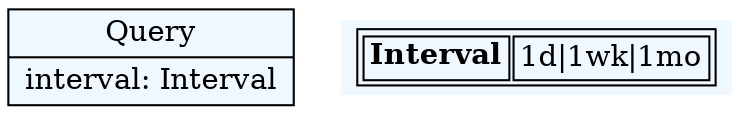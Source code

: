
    digraph textX {
    fontname = "Bitstream Vera Sans"
    fontsize = 8
    node[
        shape=record,
        style=filled,
        fillcolor=aliceblue
    ]
    nodesep = 0.3
    edge[dir=black,arrowtail=empty]


50770952[ label="{Query|interval: Interval\l}"]



match_rules [ shape=plaintext, label=< <table>
	<tr>
		<td><b>Interval</b></td><td>1d|1wk|1mo</td>
	</tr>
</table> >]


}

